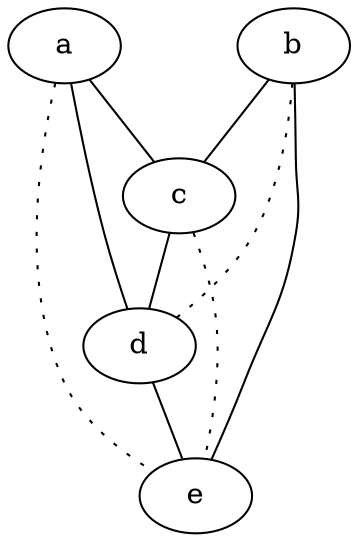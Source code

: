 graph {
a -- c;
a -- d;
a -- e [style=dotted];
b -- c;
b -- d [style=dotted];
b -- e;
c -- d;
c -- e [style=dotted];
d -- e;
}
